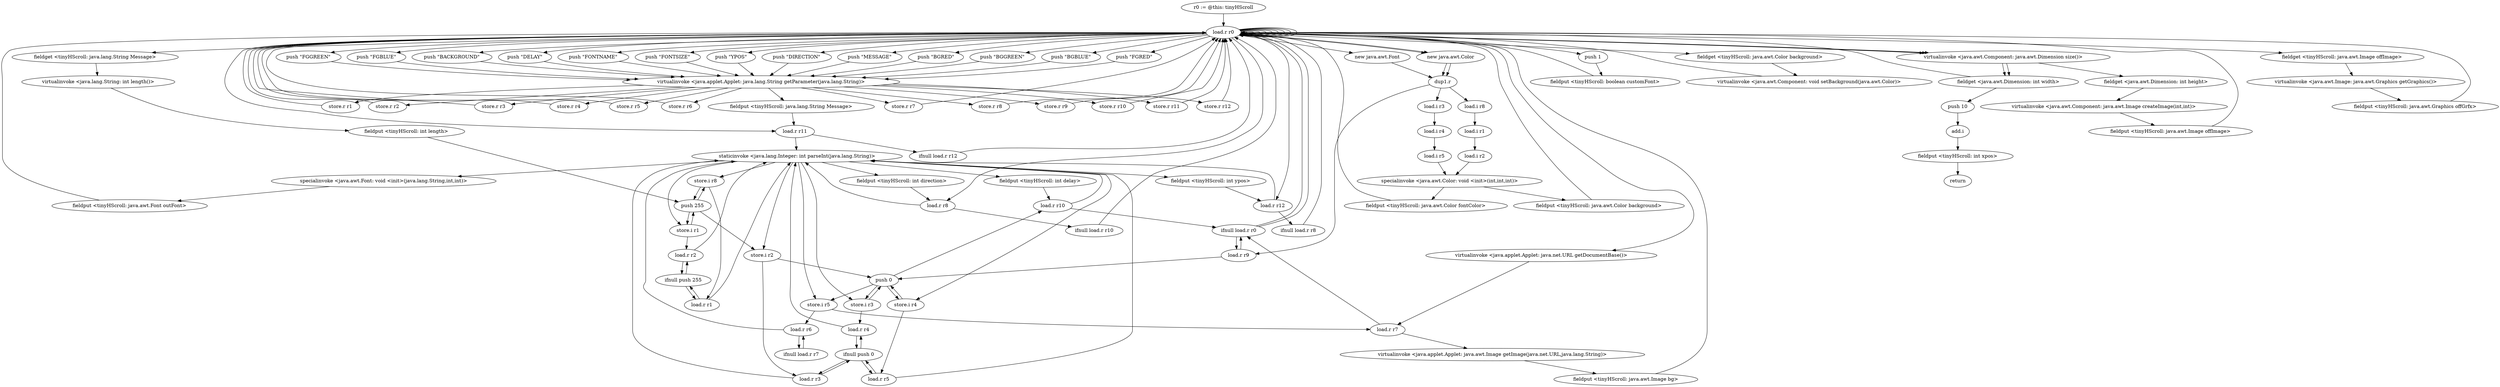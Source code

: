 digraph "" {
    "r0 := @this: tinyHScroll"
    "load.r r0"
    "r0 := @this: tinyHScroll"->"load.r r0";
    "push \"BGRED\""
    "load.r r0"->"push \"BGRED\"";
    "virtualinvoke <java.applet.Applet: java.lang.String getParameter(java.lang.String)>"
    "push \"BGRED\""->"virtualinvoke <java.applet.Applet: java.lang.String getParameter(java.lang.String)>";
    "store.r r1"
    "virtualinvoke <java.applet.Applet: java.lang.String getParameter(java.lang.String)>"->"store.r r1";
    "store.r r1"->"load.r r0";
    "push \"BGGREEN\""
    "load.r r0"->"push \"BGGREEN\"";
    "push \"BGGREEN\""->"virtualinvoke <java.applet.Applet: java.lang.String getParameter(java.lang.String)>";
    "store.r r2"
    "virtualinvoke <java.applet.Applet: java.lang.String getParameter(java.lang.String)>"->"store.r r2";
    "store.r r2"->"load.r r0";
    "push \"BGBLUE\""
    "load.r r0"->"push \"BGBLUE\"";
    "push \"BGBLUE\""->"virtualinvoke <java.applet.Applet: java.lang.String getParameter(java.lang.String)>";
    "store.r r3"
    "virtualinvoke <java.applet.Applet: java.lang.String getParameter(java.lang.String)>"->"store.r r3";
    "store.r r3"->"load.r r0";
    "push \"FGRED\""
    "load.r r0"->"push \"FGRED\"";
    "push \"FGRED\""->"virtualinvoke <java.applet.Applet: java.lang.String getParameter(java.lang.String)>";
    "store.r r4"
    "virtualinvoke <java.applet.Applet: java.lang.String getParameter(java.lang.String)>"->"store.r r4";
    "store.r r4"->"load.r r0";
    "push \"FGGREEN\""
    "load.r r0"->"push \"FGGREEN\"";
    "push \"FGGREEN\""->"virtualinvoke <java.applet.Applet: java.lang.String getParameter(java.lang.String)>";
    "store.r r5"
    "virtualinvoke <java.applet.Applet: java.lang.String getParameter(java.lang.String)>"->"store.r r5";
    "store.r r5"->"load.r r0";
    "push \"FGBLUE\""
    "load.r r0"->"push \"FGBLUE\"";
    "push \"FGBLUE\""->"virtualinvoke <java.applet.Applet: java.lang.String getParameter(java.lang.String)>";
    "store.r r6"
    "virtualinvoke <java.applet.Applet: java.lang.String getParameter(java.lang.String)>"->"store.r r6";
    "store.r r6"->"load.r r0";
    "push \"BACKGROUND\""
    "load.r r0"->"push \"BACKGROUND\"";
    "push \"BACKGROUND\""->"virtualinvoke <java.applet.Applet: java.lang.String getParameter(java.lang.String)>";
    "store.r r7"
    "virtualinvoke <java.applet.Applet: java.lang.String getParameter(java.lang.String)>"->"store.r r7";
    "store.r r7"->"load.r r0";
    "push \"DELAY\""
    "load.r r0"->"push \"DELAY\"";
    "push \"DELAY\""->"virtualinvoke <java.applet.Applet: java.lang.String getParameter(java.lang.String)>";
    "store.r r8"
    "virtualinvoke <java.applet.Applet: java.lang.String getParameter(java.lang.String)>"->"store.r r8";
    "store.r r8"->"load.r r0";
    "push \"FONTNAME\""
    "load.r r0"->"push \"FONTNAME\"";
    "push \"FONTNAME\""->"virtualinvoke <java.applet.Applet: java.lang.String getParameter(java.lang.String)>";
    "store.r r9"
    "virtualinvoke <java.applet.Applet: java.lang.String getParameter(java.lang.String)>"->"store.r r9";
    "store.r r9"->"load.r r0";
    "push \"FONTSIZE\""
    "load.r r0"->"push \"FONTSIZE\"";
    "push \"FONTSIZE\""->"virtualinvoke <java.applet.Applet: java.lang.String getParameter(java.lang.String)>";
    "store.r r10"
    "virtualinvoke <java.applet.Applet: java.lang.String getParameter(java.lang.String)>"->"store.r r10";
    "store.r r10"->"load.r r0";
    "push \"YPOS\""
    "load.r r0"->"push \"YPOS\"";
    "push \"YPOS\""->"virtualinvoke <java.applet.Applet: java.lang.String getParameter(java.lang.String)>";
    "store.r r11"
    "virtualinvoke <java.applet.Applet: java.lang.String getParameter(java.lang.String)>"->"store.r r11";
    "store.r r11"->"load.r r0";
    "push \"DIRECTION\""
    "load.r r0"->"push \"DIRECTION\"";
    "push \"DIRECTION\""->"virtualinvoke <java.applet.Applet: java.lang.String getParameter(java.lang.String)>";
    "store.r r12"
    "virtualinvoke <java.applet.Applet: java.lang.String getParameter(java.lang.String)>"->"store.r r12";
    "store.r r12"->"load.r r0";
    "load.r r0"->"load.r r0";
    "push \"MESSAGE\""
    "load.r r0"->"push \"MESSAGE\"";
    "push \"MESSAGE\""->"virtualinvoke <java.applet.Applet: java.lang.String getParameter(java.lang.String)>";
    "fieldput <tinyHScroll: java.lang.String Message>"
    "virtualinvoke <java.applet.Applet: java.lang.String getParameter(java.lang.String)>"->"fieldput <tinyHScroll: java.lang.String Message>";
    "load.r r11"
    "fieldput <tinyHScroll: java.lang.String Message>"->"load.r r11";
    "ifnull load.r r12"
    "load.r r11"->"ifnull load.r r12";
    "ifnull load.r r12"->"load.r r0";
    "load.r r0"->"load.r r11";
    "staticinvoke <java.lang.Integer: int parseInt(java.lang.String)>"
    "load.r r11"->"staticinvoke <java.lang.Integer: int parseInt(java.lang.String)>";
    "fieldput <tinyHScroll: int ypos>"
    "staticinvoke <java.lang.Integer: int parseInt(java.lang.String)>"->"fieldput <tinyHScroll: int ypos>";
    "load.r r12"
    "fieldput <tinyHScroll: int ypos>"->"load.r r12";
    "ifnull load.r r8"
    "load.r r12"->"ifnull load.r r8";
    "ifnull load.r r8"->"load.r r0";
    "load.r r0"->"load.r r12";
    "load.r r12"->"staticinvoke <java.lang.Integer: int parseInt(java.lang.String)>";
    "fieldput <tinyHScroll: int direction>"
    "staticinvoke <java.lang.Integer: int parseInt(java.lang.String)>"->"fieldput <tinyHScroll: int direction>";
    "load.r r8"
    "fieldput <tinyHScroll: int direction>"->"load.r r8";
    "ifnull load.r r10"
    "load.r r8"->"ifnull load.r r10";
    "ifnull load.r r10"->"load.r r0";
    "load.r r0"->"load.r r8";
    "load.r r8"->"staticinvoke <java.lang.Integer: int parseInt(java.lang.String)>";
    "fieldput <tinyHScroll: int delay>"
    "staticinvoke <java.lang.Integer: int parseInt(java.lang.String)>"->"fieldput <tinyHScroll: int delay>";
    "load.r r10"
    "fieldput <tinyHScroll: int delay>"->"load.r r10";
    "ifnull load.r r0"
    "load.r r10"->"ifnull load.r r0";
    "load.r r9"
    "ifnull load.r r0"->"load.r r9";
    "load.r r9"->"ifnull load.r r0";
    "ifnull load.r r0"->"load.r r0";
    "new java.awt.Font"
    "load.r r0"->"new java.awt.Font";
    "dup1.r"
    "new java.awt.Font"->"dup1.r";
    "dup1.r"->"load.r r9";
    "push 0"
    "load.r r9"->"push 0";
    "push 0"->"load.r r10";
    "load.r r10"->"staticinvoke <java.lang.Integer: int parseInt(java.lang.String)>";
    "specialinvoke <java.awt.Font: void <init>(java.lang.String,int,int)>"
    "staticinvoke <java.lang.Integer: int parseInt(java.lang.String)>"->"specialinvoke <java.awt.Font: void <init>(java.lang.String,int,int)>";
    "fieldput <tinyHScroll: java.awt.Font outFont>"
    "specialinvoke <java.awt.Font: void <init>(java.lang.String,int,int)>"->"fieldput <tinyHScroll: java.awt.Font outFont>";
    "fieldput <tinyHScroll: java.awt.Font outFont>"->"load.r r0";
    "push 1"
    "load.r r0"->"push 1";
    "fieldput <tinyHScroll: boolean customFont>"
    "push 1"->"fieldput <tinyHScroll: boolean customFont>";
    "fieldput <tinyHScroll: boolean customFont>"->"load.r r0";
    "load.r r0"->"load.r r0";
    "fieldget <tinyHScroll: java.lang.String Message>"
    "load.r r0"->"fieldget <tinyHScroll: java.lang.String Message>";
    "virtualinvoke <java.lang.String: int length()>"
    "fieldget <tinyHScroll: java.lang.String Message>"->"virtualinvoke <java.lang.String: int length()>";
    "fieldput <tinyHScroll: int length>"
    "virtualinvoke <java.lang.String: int length()>"->"fieldput <tinyHScroll: int length>";
    "push 255"
    "fieldput <tinyHScroll: int length>"->"push 255";
    "store.i r8"
    "push 255"->"store.i r8";
    "load.r r1"
    "store.i r8"->"load.r r1";
    "ifnull push 255"
    "load.r r1"->"ifnull push 255";
    "ifnull push 255"->"load.r r1";
    "load.r r1"->"staticinvoke <java.lang.Integer: int parseInt(java.lang.String)>";
    "staticinvoke <java.lang.Integer: int parseInt(java.lang.String)>"->"store.i r8";
    "store.i r8"->"push 255";
    "store.i r1"
    "push 255"->"store.i r1";
    "load.r r2"
    "store.i r1"->"load.r r2";
    "load.r r2"->"ifnull push 255";
    "ifnull push 255"->"load.r r2";
    "load.r r2"->"staticinvoke <java.lang.Integer: int parseInt(java.lang.String)>";
    "staticinvoke <java.lang.Integer: int parseInt(java.lang.String)>"->"store.i r1";
    "store.i r1"->"push 255";
    "store.i r2"
    "push 255"->"store.i r2";
    "load.r r3"
    "store.i r2"->"load.r r3";
    "ifnull push 0"
    "load.r r3"->"ifnull push 0";
    "ifnull push 0"->"load.r r3";
    "load.r r3"->"staticinvoke <java.lang.Integer: int parseInt(java.lang.String)>";
    "staticinvoke <java.lang.Integer: int parseInt(java.lang.String)>"->"store.i r2";
    "store.i r2"->"push 0";
    "store.i r3"
    "push 0"->"store.i r3";
    "load.r r4"
    "store.i r3"->"load.r r4";
    "load.r r4"->"ifnull push 0";
    "ifnull push 0"->"load.r r4";
    "load.r r4"->"staticinvoke <java.lang.Integer: int parseInt(java.lang.String)>";
    "staticinvoke <java.lang.Integer: int parseInt(java.lang.String)>"->"store.i r3";
    "store.i r3"->"push 0";
    "store.i r4"
    "push 0"->"store.i r4";
    "load.r r5"
    "store.i r4"->"load.r r5";
    "load.r r5"->"ifnull push 0";
    "ifnull push 0"->"load.r r5";
    "load.r r5"->"staticinvoke <java.lang.Integer: int parseInt(java.lang.String)>";
    "staticinvoke <java.lang.Integer: int parseInt(java.lang.String)>"->"store.i r4";
    "store.i r4"->"push 0";
    "store.i r5"
    "push 0"->"store.i r5";
    "load.r r6"
    "store.i r5"->"load.r r6";
    "ifnull load.r r7"
    "load.r r6"->"ifnull load.r r7";
    "ifnull load.r r7"->"load.r r6";
    "load.r r6"->"staticinvoke <java.lang.Integer: int parseInt(java.lang.String)>";
    "staticinvoke <java.lang.Integer: int parseInt(java.lang.String)>"->"store.i r5";
    "load.r r7"
    "store.i r5"->"load.r r7";
    "load.r r7"->"ifnull load.r r0";
    "ifnull load.r r0"->"load.r r0";
    "load.r r0"->"load.r r0";
    "load.r r0"->"load.r r0";
    "virtualinvoke <java.applet.Applet: java.net.URL getDocumentBase()>"
    "load.r r0"->"virtualinvoke <java.applet.Applet: java.net.URL getDocumentBase()>";
    "virtualinvoke <java.applet.Applet: java.net.URL getDocumentBase()>"->"load.r r7";
    "virtualinvoke <java.applet.Applet: java.awt.Image getImage(java.net.URL,java.lang.String)>"
    "load.r r7"->"virtualinvoke <java.applet.Applet: java.awt.Image getImage(java.net.URL,java.lang.String)>";
    "fieldput <tinyHScroll: java.awt.Image bg>"
    "virtualinvoke <java.applet.Applet: java.awt.Image getImage(java.net.URL,java.lang.String)>"->"fieldput <tinyHScroll: java.awt.Image bg>";
    "fieldput <tinyHScroll: java.awt.Image bg>"->"load.r r0";
    "new java.awt.Color"
    "load.r r0"->"new java.awt.Color";
    "new java.awt.Color"->"dup1.r";
    "load.i r3"
    "dup1.r"->"load.i r3";
    "load.i r4"
    "load.i r3"->"load.i r4";
    "load.i r5"
    "load.i r4"->"load.i r5";
    "specialinvoke <java.awt.Color: void <init>(int,int,int)>"
    "load.i r5"->"specialinvoke <java.awt.Color: void <init>(int,int,int)>";
    "fieldput <tinyHScroll: java.awt.Color fontColor>"
    "specialinvoke <java.awt.Color: void <init>(int,int,int)>"->"fieldput <tinyHScroll: java.awt.Color fontColor>";
    "fieldput <tinyHScroll: java.awt.Color fontColor>"->"load.r r0";
    "load.r r0"->"new java.awt.Color";
    "new java.awt.Color"->"dup1.r";
    "load.i r8"
    "dup1.r"->"load.i r8";
    "load.i r1"
    "load.i r8"->"load.i r1";
    "load.i r2"
    "load.i r1"->"load.i r2";
    "load.i r2"->"specialinvoke <java.awt.Color: void <init>(int,int,int)>";
    "fieldput <tinyHScroll: java.awt.Color background>"
    "specialinvoke <java.awt.Color: void <init>(int,int,int)>"->"fieldput <tinyHScroll: java.awt.Color background>";
    "fieldput <tinyHScroll: java.awt.Color background>"->"load.r r0";
    "load.r r0"->"load.r r0";
    "fieldget <tinyHScroll: java.awt.Color background>"
    "load.r r0"->"fieldget <tinyHScroll: java.awt.Color background>";
    "virtualinvoke <java.awt.Component: void setBackground(java.awt.Color)>"
    "fieldget <tinyHScroll: java.awt.Color background>"->"virtualinvoke <java.awt.Component: void setBackground(java.awt.Color)>";
    "virtualinvoke <java.awt.Component: void setBackground(java.awt.Color)>"->"load.r r0";
    "load.r r0"->"load.r r0";
    "load.r r0"->"load.r r0";
    "virtualinvoke <java.awt.Component: java.awt.Dimension size()>"
    "load.r r0"->"virtualinvoke <java.awt.Component: java.awt.Dimension size()>";
    "fieldget <java.awt.Dimension: int width>"
    "virtualinvoke <java.awt.Component: java.awt.Dimension size()>"->"fieldget <java.awt.Dimension: int width>";
    "fieldget <java.awt.Dimension: int width>"->"load.r r0";
    "load.r r0"->"virtualinvoke <java.awt.Component: java.awt.Dimension size()>";
    "fieldget <java.awt.Dimension: int height>"
    "virtualinvoke <java.awt.Component: java.awt.Dimension size()>"->"fieldget <java.awt.Dimension: int height>";
    "virtualinvoke <java.awt.Component: java.awt.Image createImage(int,int)>"
    "fieldget <java.awt.Dimension: int height>"->"virtualinvoke <java.awt.Component: java.awt.Image createImage(int,int)>";
    "fieldput <tinyHScroll: java.awt.Image offImage>"
    "virtualinvoke <java.awt.Component: java.awt.Image createImage(int,int)>"->"fieldput <tinyHScroll: java.awt.Image offImage>";
    "fieldput <tinyHScroll: java.awt.Image offImage>"->"load.r r0";
    "load.r r0"->"load.r r0";
    "fieldget <tinyHScroll: java.awt.Image offImage>"
    "load.r r0"->"fieldget <tinyHScroll: java.awt.Image offImage>";
    "virtualinvoke <java.awt.Image: java.awt.Graphics getGraphics()>"
    "fieldget <tinyHScroll: java.awt.Image offImage>"->"virtualinvoke <java.awt.Image: java.awt.Graphics getGraphics()>";
    "fieldput <tinyHScroll: java.awt.Graphics offGrfx>"
    "virtualinvoke <java.awt.Image: java.awt.Graphics getGraphics()>"->"fieldput <tinyHScroll: java.awt.Graphics offGrfx>";
    "fieldput <tinyHScroll: java.awt.Graphics offGrfx>"->"load.r r0";
    "load.r r0"->"load.r r0";
    "load.r r0"->"virtualinvoke <java.awt.Component: java.awt.Dimension size()>";
    "virtualinvoke <java.awt.Component: java.awt.Dimension size()>"->"fieldget <java.awt.Dimension: int width>";
    "push 10"
    "fieldget <java.awt.Dimension: int width>"->"push 10";
    "add.i"
    "push 10"->"add.i";
    "fieldput <tinyHScroll: int xpos>"
    "add.i"->"fieldput <tinyHScroll: int xpos>";
    "return"
    "fieldput <tinyHScroll: int xpos>"->"return";
}
